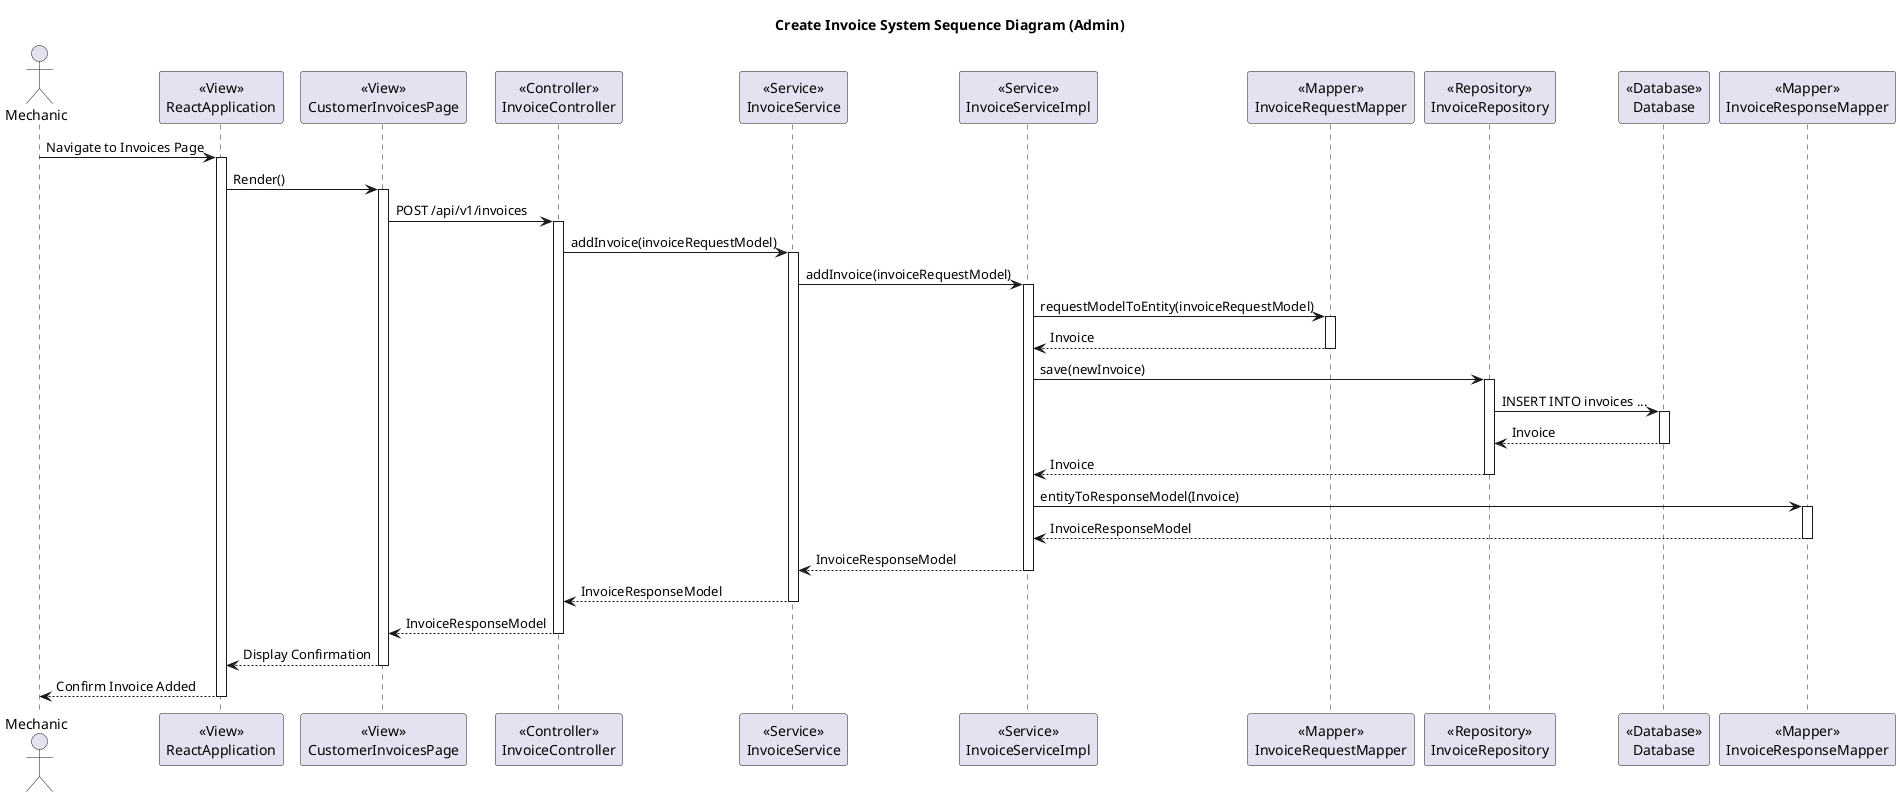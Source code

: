 @startuml
title Create Invoice System Sequence Diagram (Admin)

actor Mechanic

participant ReactApplication as "<<View>>\nReactApplication"
participant CustomerInvoicesPage as "<<View>>\nCustomerInvoicesPage"
participant InvoiceController as "<<Controller>>\nInvoiceController"
participant InvoiceService as "<<Service>>\nInvoiceService"
participant InvoiceServiceImpl as "<<Service>>\nInvoiceServiceImpl"
participant InvoiceRequestMapper as "<<Mapper>>\nInvoiceRequestMapper"
participant InvoiceRepository as "<<Repository>>\nInvoiceRepository"
participant Database as "<<Database>>\nDatabase"
participant InvoiceResponseMapper as "<<Mapper>>\nInvoiceResponseMapper"

Mechanic -> ReactApplication: Navigate to Invoices Page
activate ReactApplication

ReactApplication -> CustomerInvoicesPage: Render()
activate CustomerInvoicesPage

CustomerInvoicesPage -> InvoiceController: POST /api/v1/invoices
activate InvoiceController

InvoiceController -> InvoiceService: addInvoice(invoiceRequestModel)
activate InvoiceService

InvoiceService -> InvoiceServiceImpl: addInvoice(invoiceRequestModel)
activate InvoiceServiceImpl

InvoiceServiceImpl -> InvoiceRequestMapper: requestModelToEntity(invoiceRequestModel)
activate InvoiceRequestMapper

InvoiceRequestMapper --> InvoiceServiceImpl: Invoice
deactivate InvoiceRequestMapper

InvoiceServiceImpl -> InvoiceRepository: save(newInvoice)
activate InvoiceRepository

InvoiceRepository -> Database: INSERT INTO invoices ...
activate Database

Database --> InvoiceRepository: Invoice
deactivate Database

InvoiceRepository --> InvoiceServiceImpl: Invoice
deactivate InvoiceRepository

InvoiceServiceImpl -> InvoiceResponseMapper: entityToResponseModel(Invoice)
activate InvoiceResponseMapper

InvoiceResponseMapper --> InvoiceServiceImpl: InvoiceResponseModel
deactivate InvoiceResponseMapper

InvoiceServiceImpl --> InvoiceService: InvoiceResponseModel
deactivate InvoiceServiceImpl

InvoiceService --> InvoiceController: InvoiceResponseModel
deactivate InvoiceService

InvoiceController --> CustomerInvoicesPage: InvoiceResponseModel
deactivate InvoiceController

CustomerInvoicesPage --> ReactApplication: Display Confirmation
deactivate CustomerInvoicesPage

ReactApplication --> Mechanic: Confirm Invoice Added
deactivate ReactApplication

@enduml
